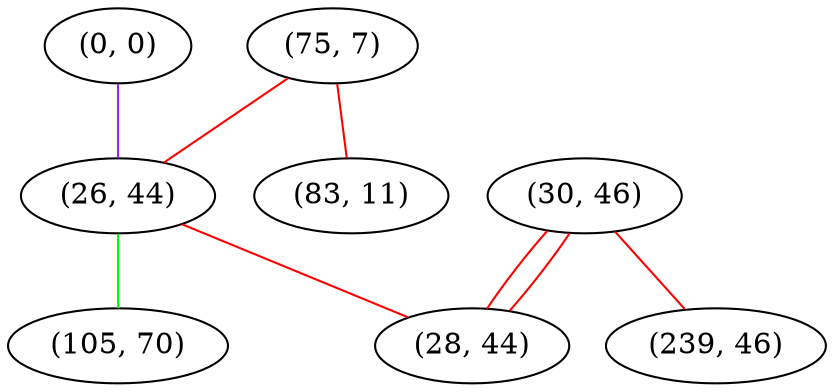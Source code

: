 graph "" {
"(75, 7)";
"(0, 0)";
"(30, 46)";
"(26, 44)";
"(239, 46)";
"(28, 44)";
"(105, 70)";
"(83, 11)";
"(75, 7)" -- "(83, 11)"  [color=red, key=0, weight=1];
"(75, 7)" -- "(26, 44)"  [color=red, key=0, weight=1];
"(0, 0)" -- "(26, 44)"  [color=purple, key=0, weight=4];
"(30, 46)" -- "(239, 46)"  [color=red, key=0, weight=1];
"(30, 46)" -- "(28, 44)"  [color=red, key=0, weight=1];
"(30, 46)" -- "(28, 44)"  [color=red, key=1, weight=1];
"(26, 44)" -- "(28, 44)"  [color=red, key=0, weight=1];
"(26, 44)" -- "(105, 70)"  [color=green, key=0, weight=2];
}

